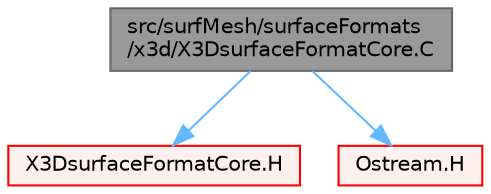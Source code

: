 digraph "src/surfMesh/surfaceFormats/x3d/X3DsurfaceFormatCore.C"
{
 // LATEX_PDF_SIZE
  bgcolor="transparent";
  edge [fontname=Helvetica,fontsize=10,labelfontname=Helvetica,labelfontsize=10];
  node [fontname=Helvetica,fontsize=10,shape=box,height=0.2,width=0.4];
  Node1 [id="Node000001",label="src/surfMesh/surfaceFormats\l/x3d/X3DsurfaceFormatCore.C",height=0.2,width=0.4,color="gray40", fillcolor="grey60", style="filled", fontcolor="black",tooltip=" "];
  Node1 -> Node2 [id="edge1_Node000001_Node000002",color="steelblue1",style="solid",tooltip=" "];
  Node2 [id="Node000002",label="X3DsurfaceFormatCore.H",height=0.2,width=0.4,color="red", fillcolor="#FFF0F0", style="filled",URL="$X3DsurfaceFormatCore_8H.html",tooltip=" "];
  Node1 -> Node47 [id="edge2_Node000001_Node000047",color="steelblue1",style="solid",tooltip=" "];
  Node47 [id="Node000047",label="Ostream.H",height=0.2,width=0.4,color="red", fillcolor="#FFF0F0", style="filled",URL="$Ostream_8H.html",tooltip=" "];
}

